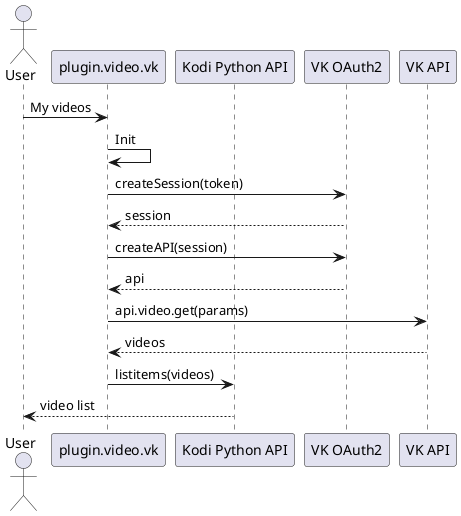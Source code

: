 @startuml

actor "User" as user
participant "plugin.video.vk" as addon
participant "Kodi Python API" as kodipyapi
participant "VK OAuth2" as vkauth
participant "VK API" as vkapi

'list videos (simplified)
user -> addon : My videos
addon -> addon : Init
addon -> vkauth : createSession(token)
    addon <-- vkauth : session
addon -> vkauth : createAPI(session)
    addon <-- vkauth : api
addon -> vkapi : api.video.get(params)
    addon <-- vkapi : videos
addon -> kodipyapi : listitems(videos)
    user <-- kodipyapi : video list

@enduml
